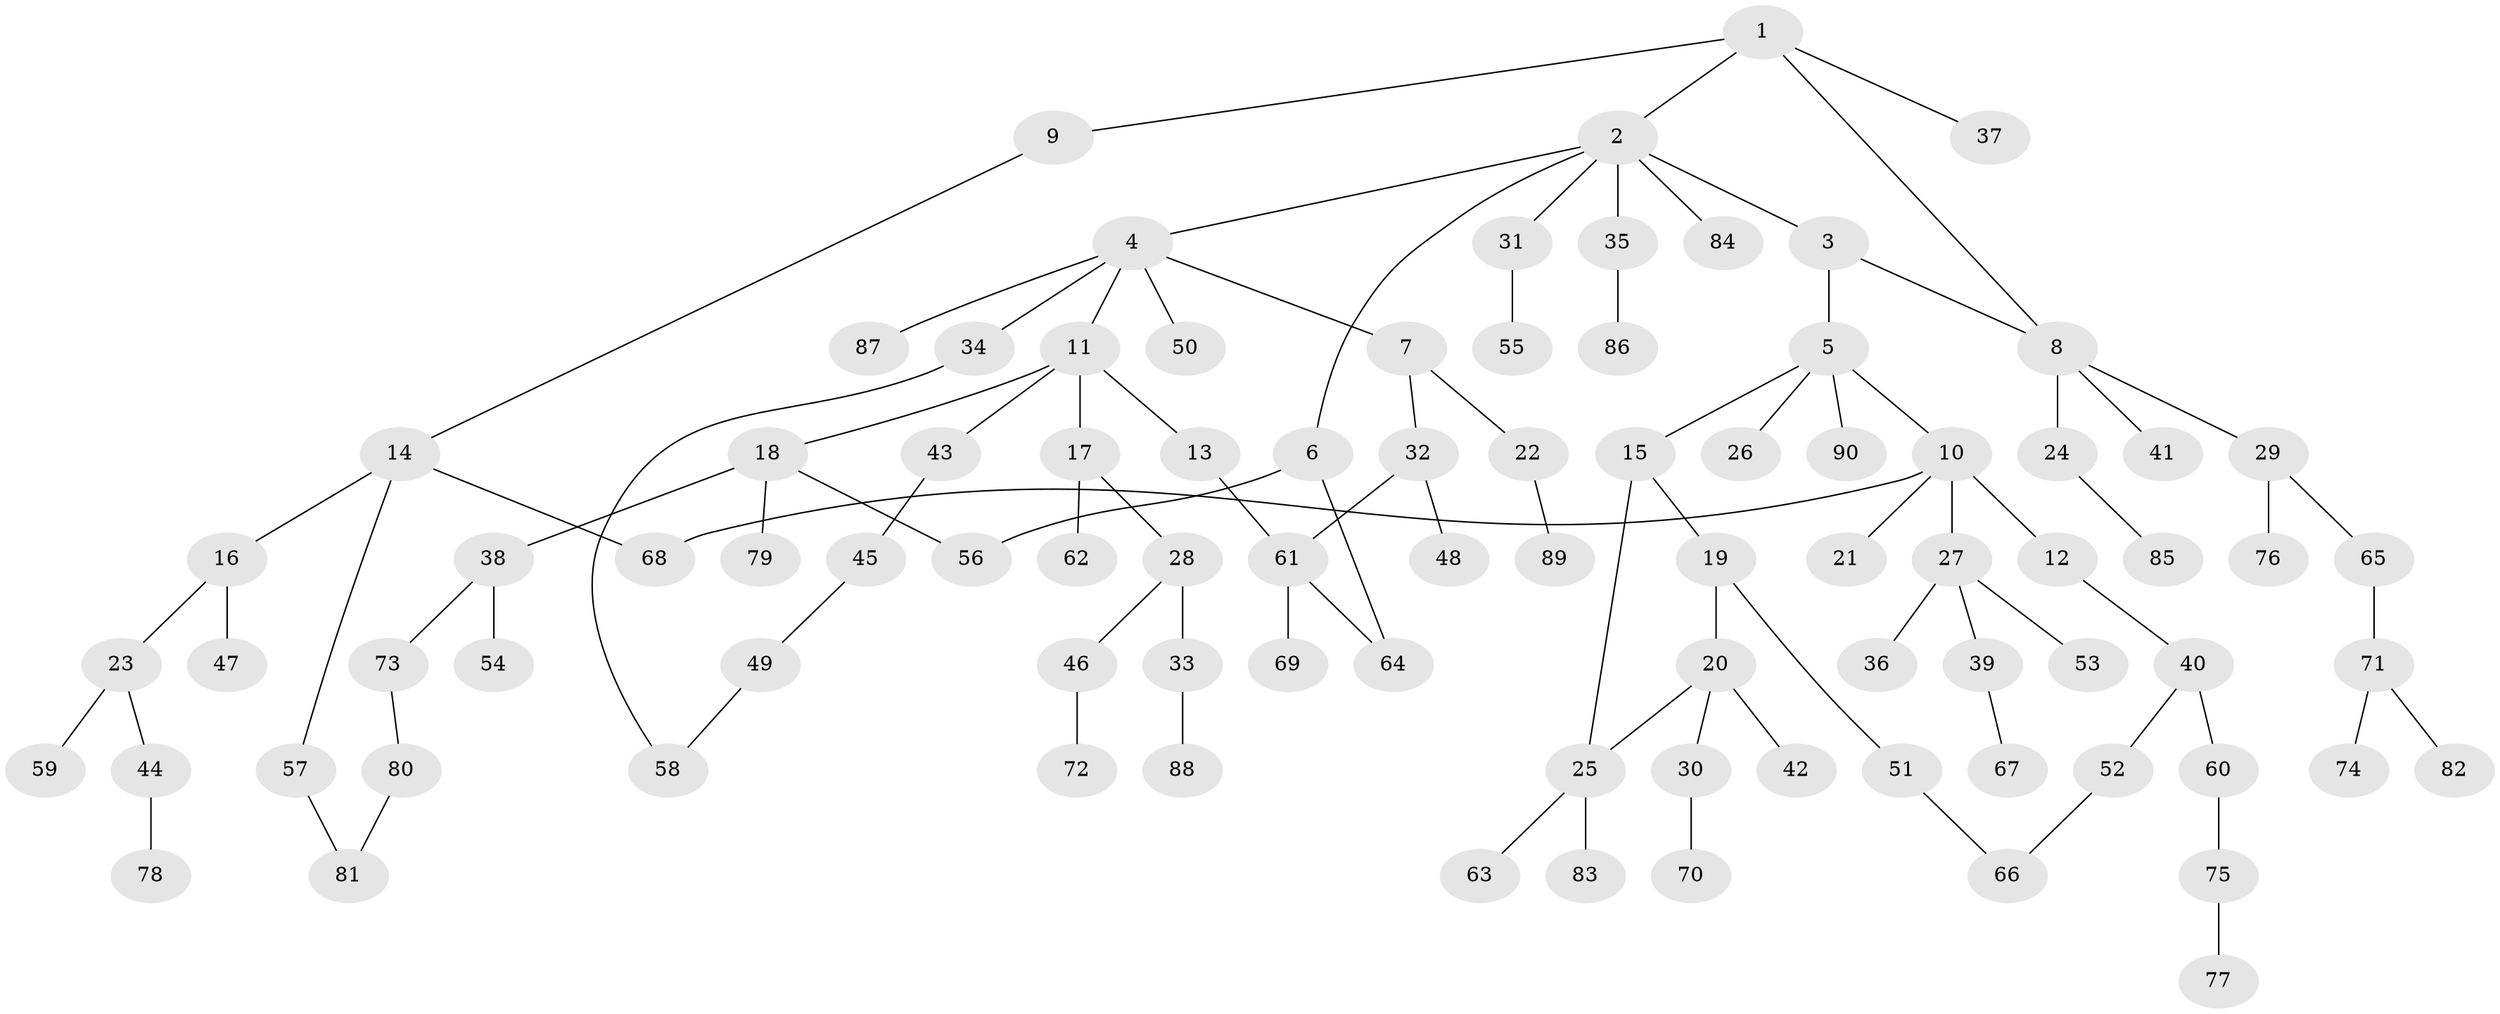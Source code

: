 // Generated by graph-tools (version 1.1) at 2025/01/03/09/25 03:01:06]
// undirected, 90 vertices, 98 edges
graph export_dot {
graph [start="1"]
  node [color=gray90,style=filled];
  1;
  2;
  3;
  4;
  5;
  6;
  7;
  8;
  9;
  10;
  11;
  12;
  13;
  14;
  15;
  16;
  17;
  18;
  19;
  20;
  21;
  22;
  23;
  24;
  25;
  26;
  27;
  28;
  29;
  30;
  31;
  32;
  33;
  34;
  35;
  36;
  37;
  38;
  39;
  40;
  41;
  42;
  43;
  44;
  45;
  46;
  47;
  48;
  49;
  50;
  51;
  52;
  53;
  54;
  55;
  56;
  57;
  58;
  59;
  60;
  61;
  62;
  63;
  64;
  65;
  66;
  67;
  68;
  69;
  70;
  71;
  72;
  73;
  74;
  75;
  76;
  77;
  78;
  79;
  80;
  81;
  82;
  83;
  84;
  85;
  86;
  87;
  88;
  89;
  90;
  1 -- 2;
  1 -- 8;
  1 -- 9;
  1 -- 37;
  2 -- 3;
  2 -- 4;
  2 -- 6;
  2 -- 31;
  2 -- 35;
  2 -- 84;
  3 -- 5;
  3 -- 8;
  4 -- 7;
  4 -- 11;
  4 -- 34;
  4 -- 50;
  4 -- 87;
  5 -- 10;
  5 -- 15;
  5 -- 26;
  5 -- 90;
  6 -- 56;
  6 -- 64;
  7 -- 22;
  7 -- 32;
  8 -- 24;
  8 -- 29;
  8 -- 41;
  9 -- 14;
  10 -- 12;
  10 -- 21;
  10 -- 27;
  10 -- 68;
  11 -- 13;
  11 -- 17;
  11 -- 18;
  11 -- 43;
  12 -- 40;
  13 -- 61;
  14 -- 16;
  14 -- 57;
  14 -- 68;
  15 -- 19;
  15 -- 25;
  16 -- 23;
  16 -- 47;
  17 -- 28;
  17 -- 62;
  18 -- 38;
  18 -- 79;
  18 -- 56;
  19 -- 20;
  19 -- 51;
  20 -- 30;
  20 -- 42;
  20 -- 25;
  22 -- 89;
  23 -- 44;
  23 -- 59;
  24 -- 85;
  25 -- 63;
  25 -- 83;
  27 -- 36;
  27 -- 39;
  27 -- 53;
  28 -- 33;
  28 -- 46;
  29 -- 65;
  29 -- 76;
  30 -- 70;
  31 -- 55;
  32 -- 48;
  32 -- 61;
  33 -- 88;
  34 -- 58;
  35 -- 86;
  38 -- 54;
  38 -- 73;
  39 -- 67;
  40 -- 52;
  40 -- 60;
  43 -- 45;
  44 -- 78;
  45 -- 49;
  46 -- 72;
  49 -- 58;
  51 -- 66;
  52 -- 66;
  57 -- 81;
  60 -- 75;
  61 -- 64;
  61 -- 69;
  65 -- 71;
  71 -- 74;
  71 -- 82;
  73 -- 80;
  75 -- 77;
  80 -- 81;
}
